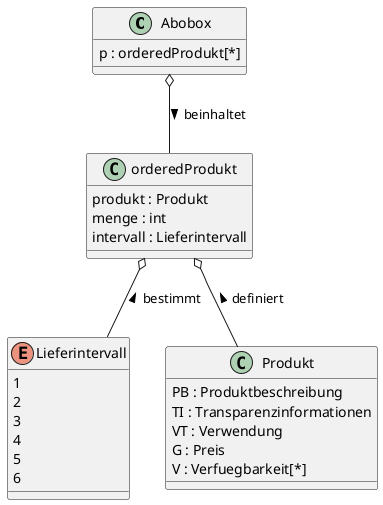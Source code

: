 @startuml Abobox

class Abobox {
    p : orderedProdukt[*]

}

class orderedProdukt {
    produkt : Produkt
    menge : int
    intervall : Lieferintervall
}

enum Lieferintervall {
    1
    2
    3
    4
    5
    6
}

class Produkt {
    PB : Produktbeschreibung
    TI : Transparenzinformationen
    VT : Verwendung
    G : Preis
    V : Verfuegbarkeit[*]
}

Abobox o-- orderedProdukt : beinhaltet >
orderedProdukt o-- Lieferintervall : bestimmt <
orderedProdukt o-- Produkt : definiert <
@enduml